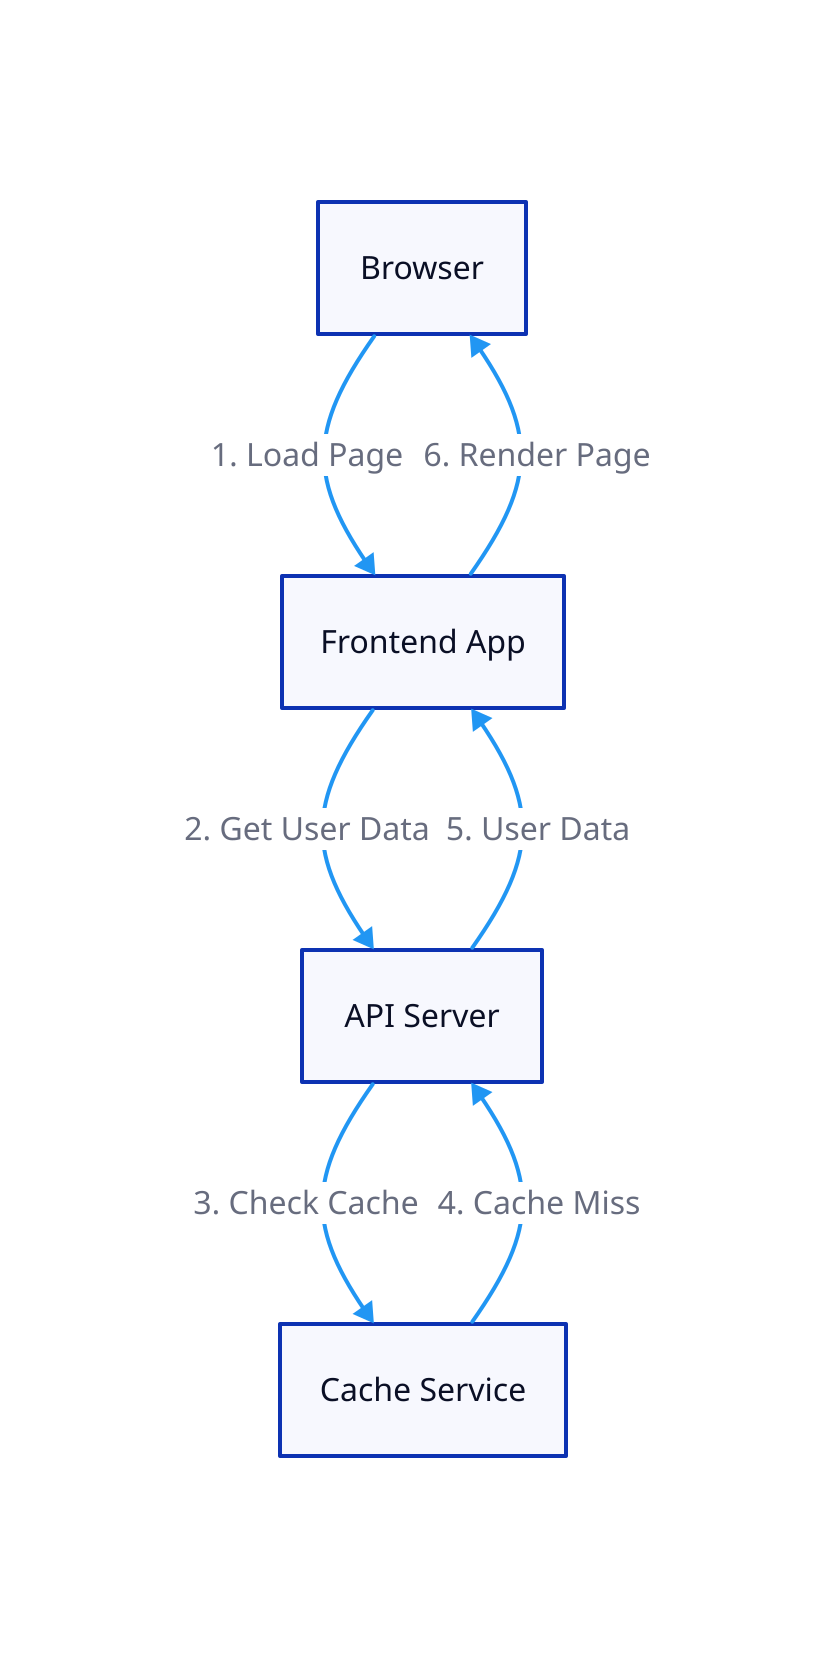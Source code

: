 vars: {
  d2-config: {
    theme-id: 0
  }
}

"Browser" -> "Frontend App": "1. Load Page" {
  style.stroke: "#2196f3"
}
"Frontend App" -> "API Server": "2. Get User Data" {
  style.stroke: "#2196f3"
}
"API Server" -> "Cache Service": "3. Check Cache" {
  style.stroke: "#2196f3"
}
"Cache Service" -> "API Server": "4. Cache Miss" {
  style.stroke: "#2196f3"
}
"API Server" -> "Frontend App": "5. User Data" {
  style.stroke: "#2196f3"
}
"Frontend App" -> "Browser": "6. Render Page" {
  style.stroke: "#2196f3"
}

